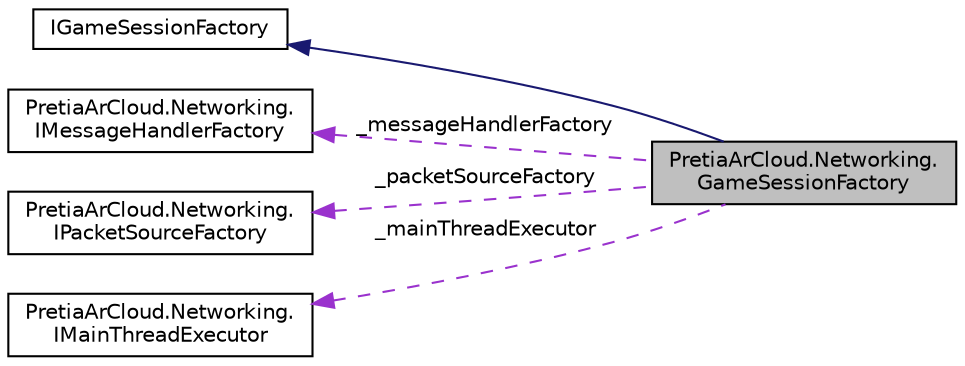 digraph "PretiaArCloud.Networking.GameSessionFactory"
{
 // LATEX_PDF_SIZE
  edge [fontname="Helvetica",fontsize="10",labelfontname="Helvetica",labelfontsize="10"];
  node [fontname="Helvetica",fontsize="10",shape=record];
  rankdir="LR";
  Node1 [label="PretiaArCloud.Networking.\lGameSessionFactory",height=0.2,width=0.4,color="black", fillcolor="grey75", style="filled", fontcolor="black",tooltip=" "];
  Node2 -> Node1 [dir="back",color="midnightblue",fontsize="10",style="solid",fontname="Helvetica"];
  Node2 [label="IGameSessionFactory",height=0.2,width=0.4,color="black", fillcolor="white", style="filled",URL="$interfacePretiaArCloud_1_1Networking_1_1IGameSessionFactory.html",tooltip=" "];
  Node3 -> Node1 [dir="back",color="darkorchid3",fontsize="10",style="dashed",label=" _messageHandlerFactory" ,fontname="Helvetica"];
  Node3 [label="PretiaArCloud.Networking.\lIMessageHandlerFactory",height=0.2,width=0.4,color="black", fillcolor="white", style="filled",URL="$interfacePretiaArCloud_1_1Networking_1_1IMessageHandlerFactory.html",tooltip=" "];
  Node4 -> Node1 [dir="back",color="darkorchid3",fontsize="10",style="dashed",label=" _packetSourceFactory" ,fontname="Helvetica"];
  Node4 [label="PretiaArCloud.Networking.\lIPacketSourceFactory",height=0.2,width=0.4,color="black", fillcolor="white", style="filled",URL="$interfacePretiaArCloud_1_1Networking_1_1IPacketSourceFactory.html",tooltip=" "];
  Node5 -> Node1 [dir="back",color="darkorchid3",fontsize="10",style="dashed",label=" _mainThreadExecutor" ,fontname="Helvetica"];
  Node5 [label="PretiaArCloud.Networking.\lIMainThreadExecutor",height=0.2,width=0.4,color="black", fillcolor="white", style="filled",URL="$interfacePretiaArCloud_1_1Networking_1_1IMainThreadExecutor.html",tooltip=" "];
}

